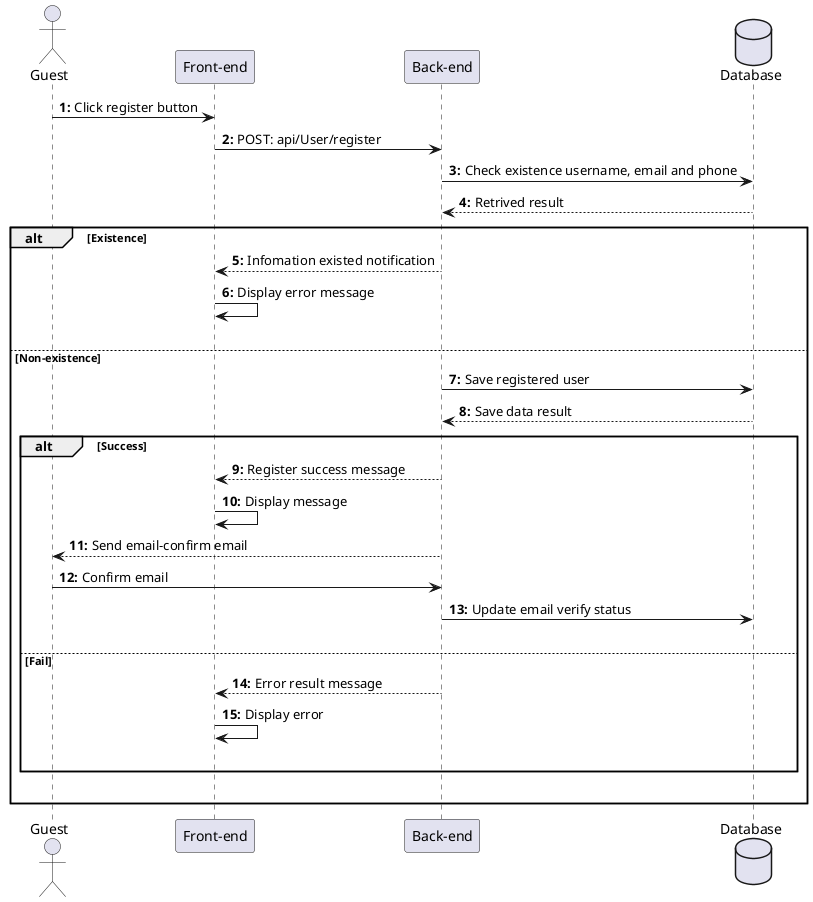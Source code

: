 @startuml Register
actor Guest as user
participant "Front-end" as client
participant "Back-end" as server 
database "Database" as db

autonumber "<b>0:"

user -> client : Click register button
client -> server : POST: api/User/register
server -> db : Check existence username, email and phone
db --> server : Retrived result

alt Existence
    server --> client : Infomation existed notification
    client -> client : Display error message 
    |||
else Non-existence
    server -> db : Save registered user
    db --> server : Save data result
    alt Success
        server --> client : Register success message
        client -> client : Display message
        server --> user : Send email-confirm email
        user -> server : Confirm email
        server -> db : Update email verify status
        |||
    else Fail
        server --> client : Error result message
        client -> client : Display error
        |||
    end
    |||
end 
@enduml